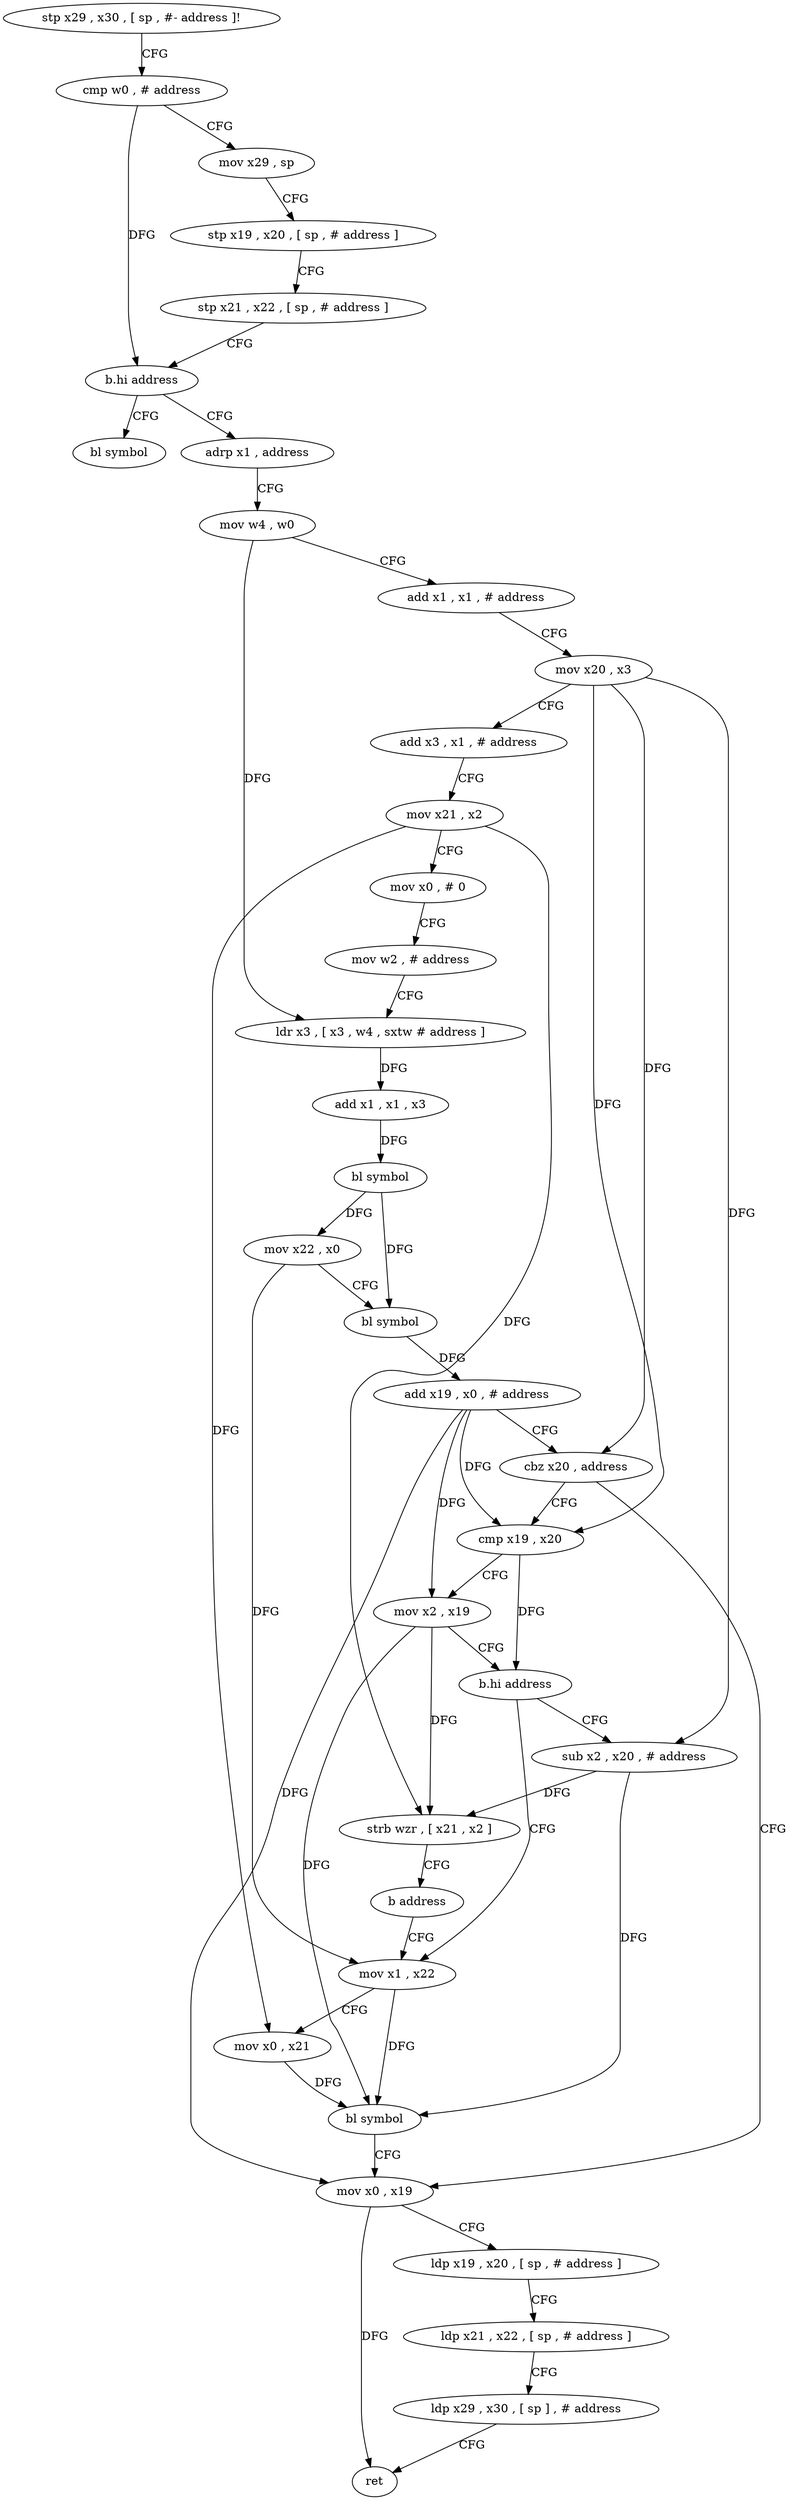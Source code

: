 digraph "func" {
"4369544" [label = "stp x29 , x30 , [ sp , #- address ]!" ]
"4369548" [label = "cmp w0 , # address" ]
"4369552" [label = "mov x29 , sp" ]
"4369556" [label = "stp x19 , x20 , [ sp , # address ]" ]
"4369560" [label = "stp x21 , x22 , [ sp , # address ]" ]
"4369564" [label = "b.hi address" ]
"4369672" [label = "bl symbol" ]
"4369568" [label = "adrp x1 , address" ]
"4369572" [label = "mov w4 , w0" ]
"4369576" [label = "add x1 , x1 , # address" ]
"4369580" [label = "mov x20 , x3" ]
"4369584" [label = "add x3 , x1 , # address" ]
"4369588" [label = "mov x21 , x2" ]
"4369592" [label = "mov x0 , # 0" ]
"4369596" [label = "mov w2 , # address" ]
"4369600" [label = "ldr x3 , [ x3 , w4 , sxtw # address ]" ]
"4369604" [label = "add x1 , x1 , x3" ]
"4369608" [label = "bl symbol" ]
"4369612" [label = "mov x22 , x0" ]
"4369616" [label = "bl symbol" ]
"4369620" [label = "add x19 , x0 , # address" ]
"4369624" [label = "cbz x20 , address" ]
"4369652" [label = "mov x0 , x19" ]
"4369628" [label = "cmp x19 , x20" ]
"4369656" [label = "ldp x19 , x20 , [ sp , # address ]" ]
"4369660" [label = "ldp x21 , x22 , [ sp , # address ]" ]
"4369664" [label = "ldp x29 , x30 , [ sp ] , # address" ]
"4369668" [label = "ret" ]
"4369632" [label = "mov x2 , x19" ]
"4369636" [label = "b.hi address" ]
"4369680" [label = "sub x2 , x20 , # address" ]
"4369640" [label = "mov x1 , x22" ]
"4369684" [label = "strb wzr , [ x21 , x2 ]" ]
"4369688" [label = "b address" ]
"4369644" [label = "mov x0 , x21" ]
"4369648" [label = "bl symbol" ]
"4369544" -> "4369548" [ label = "CFG" ]
"4369548" -> "4369552" [ label = "CFG" ]
"4369548" -> "4369564" [ label = "DFG" ]
"4369552" -> "4369556" [ label = "CFG" ]
"4369556" -> "4369560" [ label = "CFG" ]
"4369560" -> "4369564" [ label = "CFG" ]
"4369564" -> "4369672" [ label = "CFG" ]
"4369564" -> "4369568" [ label = "CFG" ]
"4369568" -> "4369572" [ label = "CFG" ]
"4369572" -> "4369576" [ label = "CFG" ]
"4369572" -> "4369600" [ label = "DFG" ]
"4369576" -> "4369580" [ label = "CFG" ]
"4369580" -> "4369584" [ label = "CFG" ]
"4369580" -> "4369624" [ label = "DFG" ]
"4369580" -> "4369628" [ label = "DFG" ]
"4369580" -> "4369680" [ label = "DFG" ]
"4369584" -> "4369588" [ label = "CFG" ]
"4369588" -> "4369592" [ label = "CFG" ]
"4369588" -> "4369684" [ label = "DFG" ]
"4369588" -> "4369644" [ label = "DFG" ]
"4369592" -> "4369596" [ label = "CFG" ]
"4369596" -> "4369600" [ label = "CFG" ]
"4369600" -> "4369604" [ label = "DFG" ]
"4369604" -> "4369608" [ label = "DFG" ]
"4369608" -> "4369612" [ label = "DFG" ]
"4369608" -> "4369616" [ label = "DFG" ]
"4369612" -> "4369616" [ label = "CFG" ]
"4369612" -> "4369640" [ label = "DFG" ]
"4369616" -> "4369620" [ label = "DFG" ]
"4369620" -> "4369624" [ label = "CFG" ]
"4369620" -> "4369652" [ label = "DFG" ]
"4369620" -> "4369628" [ label = "DFG" ]
"4369620" -> "4369632" [ label = "DFG" ]
"4369624" -> "4369652" [ label = "CFG" ]
"4369624" -> "4369628" [ label = "CFG" ]
"4369652" -> "4369656" [ label = "CFG" ]
"4369652" -> "4369668" [ label = "DFG" ]
"4369628" -> "4369632" [ label = "CFG" ]
"4369628" -> "4369636" [ label = "DFG" ]
"4369656" -> "4369660" [ label = "CFG" ]
"4369660" -> "4369664" [ label = "CFG" ]
"4369664" -> "4369668" [ label = "CFG" ]
"4369632" -> "4369636" [ label = "CFG" ]
"4369632" -> "4369684" [ label = "DFG" ]
"4369632" -> "4369648" [ label = "DFG" ]
"4369636" -> "4369680" [ label = "CFG" ]
"4369636" -> "4369640" [ label = "CFG" ]
"4369680" -> "4369684" [ label = "DFG" ]
"4369680" -> "4369648" [ label = "DFG" ]
"4369640" -> "4369644" [ label = "CFG" ]
"4369640" -> "4369648" [ label = "DFG" ]
"4369684" -> "4369688" [ label = "CFG" ]
"4369688" -> "4369640" [ label = "CFG" ]
"4369644" -> "4369648" [ label = "DFG" ]
"4369648" -> "4369652" [ label = "CFG" ]
}
